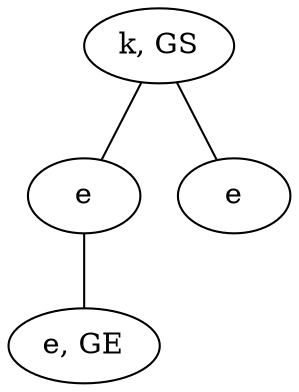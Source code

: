 graph {
DQRB [label="k, GS"]
yjiu [label="e, GE"]
itku [label="e"]
xtxP [label="e"]
DQRB -- itku
DQRB -- xtxP
itku -- yjiu
}